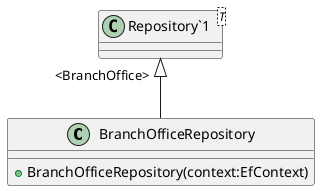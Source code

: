 @startuml
class BranchOfficeRepository {
    + BranchOfficeRepository(context:EfContext)
}
class "Repository`1"<T> {
}
"Repository`1" "<BranchOffice>" <|-- BranchOfficeRepository
@enduml
